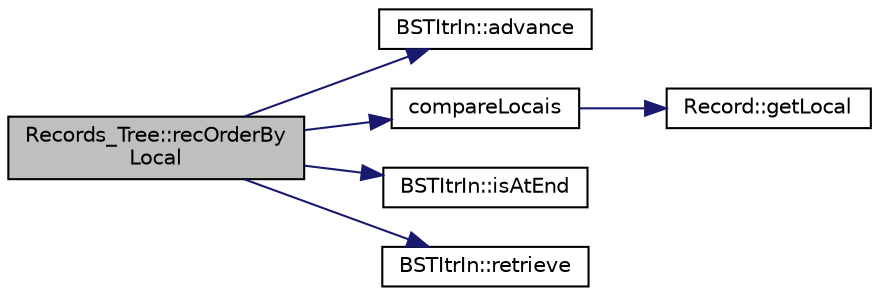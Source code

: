 digraph "Records_Tree::recOrderByLocal"
{
 // LATEX_PDF_SIZE
  edge [fontname="Helvetica",fontsize="10",labelfontname="Helvetica",labelfontsize="10"];
  node [fontname="Helvetica",fontsize="10",shape=record];
  rankdir="LR";
  Node1 [label="Records_Tree::recOrderBy\lLocal",height=0.2,width=0.4,color="black", fillcolor="grey75", style="filled", fontcolor="black",tooltip="Mostra todos os recordes ordenados pelo local."];
  Node1 -> Node2 [color="midnightblue",fontsize="10",style="solid",fontname="Helvetica"];
  Node2 [label="BSTItrIn::advance",height=0.2,width=0.4,color="black", fillcolor="white", style="filled",URL="$class_b_s_t_itr_in.html#ac772d3ebbac748c5f8cf9bc659f2e32c",tooltip=" "];
  Node1 -> Node3 [color="midnightblue",fontsize="10",style="solid",fontname="Helvetica"];
  Node3 [label="compareLocais",height=0.2,width=0.4,color="black", fillcolor="white", style="filled",URL="$_records_8cpp.html#a259894f5a394557895aa76830b47a180",tooltip=" "];
  Node3 -> Node4 [color="midnightblue",fontsize="10",style="solid",fontname="Helvetica"];
  Node4 [label="Record::getLocal",height=0.2,width=0.4,color="black", fillcolor="white", style="filled",URL="$class_record.html#a0bb773a9a33b3907b879e51983ff8885",tooltip="Retorna o local do recorde."];
  Node1 -> Node5 [color="midnightblue",fontsize="10",style="solid",fontname="Helvetica"];
  Node5 [label="BSTItrIn::isAtEnd",height=0.2,width=0.4,color="black", fillcolor="white", style="filled",URL="$class_b_s_t_itr_in.html#a6f9a43217862c263a9bf15b9a08b889a",tooltip=" "];
  Node1 -> Node6 [color="midnightblue",fontsize="10",style="solid",fontname="Helvetica"];
  Node6 [label="BSTItrIn::retrieve",height=0.2,width=0.4,color="black", fillcolor="white", style="filled",URL="$class_b_s_t_itr_in.html#a434375a2d263bf132ab3c4ac878af8ef",tooltip=" "];
}
